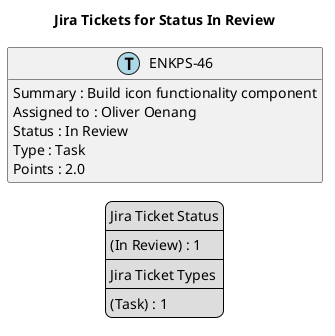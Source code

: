 @startuml
'https://plantuml.com/class-diagram

' GENERATE CLASS DIAGRAM ===========
' Generated at    : Tue May 14 10:46:39 CEST 2024

title Jira Tickets for Status In Review
hide empty members

legend
Jira Ticket Status
----
(In Review) : 1
----
Jira Ticket Types
----
(Task) : 1
end legend


' Tickets =======
class "ENKPS-46" << (T,lightblue) >> {
  Summary : Build icon functionality component
  Assigned to : Oliver Oenang
  Status : In Review
  Type : Task
  Points : 2.0
}



' Links =======


@enduml
